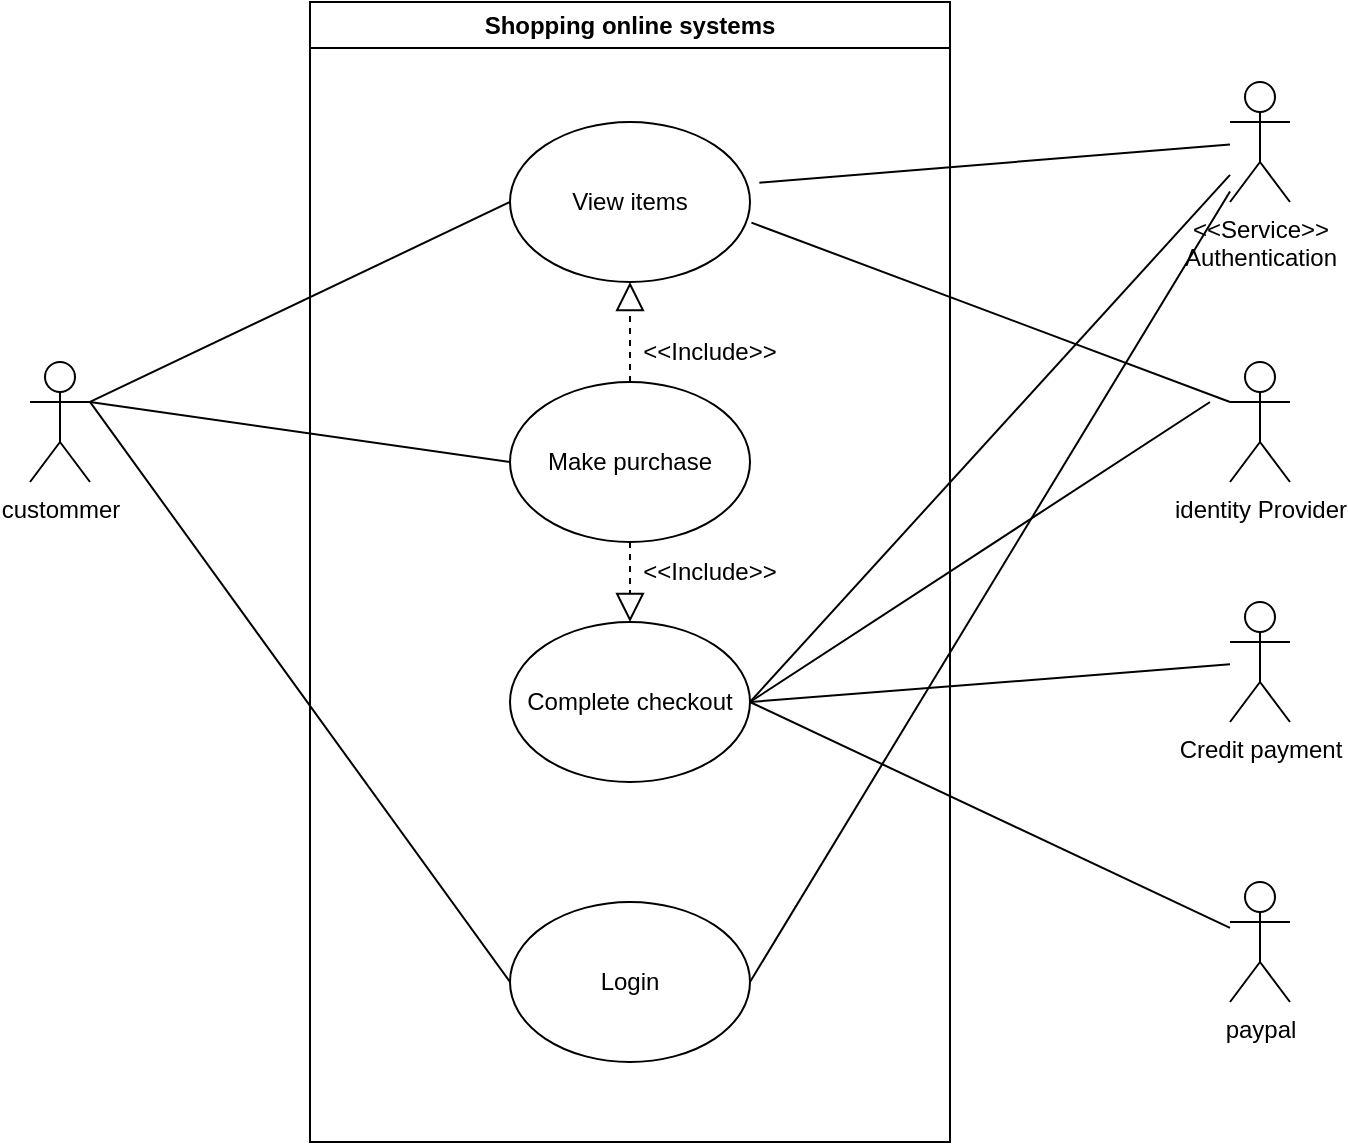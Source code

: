 <mxfile version="21.6.9" type="github">
  <diagram name="Page-1" id="C_pRfUuV6JwMzOE97BCT">
    <mxGraphModel dx="1848" dy="1001" grid="1" gridSize="10" guides="1" tooltips="1" connect="1" arrows="1" fold="1" page="1" pageScale="1" pageWidth="850" pageHeight="1100" math="0" shadow="0">
      <root>
        <mxCell id="0" />
        <mxCell id="1" parent="0" />
        <mxCell id="38NxsHS0VBdSX8bSXfe2-1" value="custommer&lt;br&gt;" style="shape=umlActor;verticalLabelPosition=bottom;verticalAlign=top;html=1;" vertex="1" parent="1">
          <mxGeometry x="90" y="250" width="30" height="60" as="geometry" />
        </mxCell>
        <mxCell id="38NxsHS0VBdSX8bSXfe2-8" value="Shopping online systems" style="swimlane;whiteSpace=wrap;html=1;" vertex="1" parent="1">
          <mxGeometry x="230" y="70" width="320" height="570" as="geometry" />
        </mxCell>
        <mxCell id="38NxsHS0VBdSX8bSXfe2-10" value="View items" style="ellipse;whiteSpace=wrap;html=1;" vertex="1" parent="38NxsHS0VBdSX8bSXfe2-8">
          <mxGeometry x="100" y="60" width="120" height="80" as="geometry" />
        </mxCell>
        <mxCell id="38NxsHS0VBdSX8bSXfe2-11" value="Make purchase" style="ellipse;whiteSpace=wrap;html=1;" vertex="1" parent="38NxsHS0VBdSX8bSXfe2-8">
          <mxGeometry x="100" y="190" width="120" height="80" as="geometry" />
        </mxCell>
        <mxCell id="38NxsHS0VBdSX8bSXfe2-12" value="Complete checkout" style="ellipse;whiteSpace=wrap;html=1;" vertex="1" parent="38NxsHS0VBdSX8bSXfe2-8">
          <mxGeometry x="100" y="310" width="120" height="80" as="geometry" />
        </mxCell>
        <mxCell id="38NxsHS0VBdSX8bSXfe2-13" value="Login" style="ellipse;whiteSpace=wrap;html=1;" vertex="1" parent="38NxsHS0VBdSX8bSXfe2-8">
          <mxGeometry x="100" y="450" width="120" height="80" as="geometry" />
        </mxCell>
        <mxCell id="38NxsHS0VBdSX8bSXfe2-25" value="" style="endArrow=block;dashed=1;endFill=0;endSize=12;html=1;rounded=0;entryX=0.5;entryY=1;entryDx=0;entryDy=0;exitX=0.5;exitY=0;exitDx=0;exitDy=0;" edge="1" parent="38NxsHS0VBdSX8bSXfe2-8" source="38NxsHS0VBdSX8bSXfe2-11" target="38NxsHS0VBdSX8bSXfe2-10">
          <mxGeometry width="160" relative="1" as="geometry">
            <mxPoint x="200" y="390" as="sourcePoint" />
            <mxPoint x="360" y="390" as="targetPoint" />
          </mxGeometry>
        </mxCell>
        <mxCell id="38NxsHS0VBdSX8bSXfe2-26" value="" style="endArrow=block;dashed=1;endFill=0;endSize=12;html=1;rounded=0;" edge="1" parent="38NxsHS0VBdSX8bSXfe2-8" source="38NxsHS0VBdSX8bSXfe2-11" target="38NxsHS0VBdSX8bSXfe2-12">
          <mxGeometry width="160" relative="1" as="geometry">
            <mxPoint x="200" y="390" as="sourcePoint" />
            <mxPoint x="360" y="390" as="targetPoint" />
          </mxGeometry>
        </mxCell>
        <mxCell id="38NxsHS0VBdSX8bSXfe2-27" value="&amp;lt;&amp;lt;Include&amp;gt;&amp;gt;&lt;br&gt;" style="text;html=1;strokeColor=none;fillColor=none;align=center;verticalAlign=middle;whiteSpace=wrap;rounded=0;" vertex="1" parent="38NxsHS0VBdSX8bSXfe2-8">
          <mxGeometry x="170" y="160" width="60" height="30" as="geometry" />
        </mxCell>
        <mxCell id="38NxsHS0VBdSX8bSXfe2-28" value="&amp;lt;&amp;lt;Include&amp;gt;&amp;gt;&lt;br&gt;" style="text;html=1;strokeColor=none;fillColor=none;align=center;verticalAlign=middle;whiteSpace=wrap;rounded=0;" vertex="1" parent="38NxsHS0VBdSX8bSXfe2-8">
          <mxGeometry x="170" y="270" width="60" height="30" as="geometry" />
        </mxCell>
        <mxCell id="38NxsHS0VBdSX8bSXfe2-14" value="&amp;lt;&amp;lt;Service&amp;gt;&amp;gt;&lt;br&gt;Authentication" style="shape=umlActor;verticalLabelPosition=bottom;verticalAlign=top;html=1;outlineConnect=0;" vertex="1" parent="1">
          <mxGeometry x="690" y="110" width="30" height="60" as="geometry" />
        </mxCell>
        <mxCell id="38NxsHS0VBdSX8bSXfe2-15" value="paypal&lt;br&gt;" style="shape=umlActor;verticalLabelPosition=bottom;verticalAlign=top;html=1;outlineConnect=0;" vertex="1" parent="1">
          <mxGeometry x="690" y="510" width="30" height="60" as="geometry" />
        </mxCell>
        <mxCell id="38NxsHS0VBdSX8bSXfe2-16" value="identity Provider&lt;br&gt;" style="shape=umlActor;verticalLabelPosition=bottom;verticalAlign=top;html=1;outlineConnect=0;" vertex="1" parent="1">
          <mxGeometry x="690" y="250" width="30" height="60" as="geometry" />
        </mxCell>
        <mxCell id="38NxsHS0VBdSX8bSXfe2-17" value="Credit payment&lt;br&gt;" style="shape=umlActor;verticalLabelPosition=bottom;verticalAlign=top;html=1;outlineConnect=0;" vertex="1" parent="1">
          <mxGeometry x="690" y="370" width="30" height="60" as="geometry" />
        </mxCell>
        <mxCell id="38NxsHS0VBdSX8bSXfe2-19" value="" style="endArrow=none;html=1;rounded=0;exitX=1;exitY=0.333;exitDx=0;exitDy=0;exitPerimeter=0;entryX=0;entryY=0.5;entryDx=0;entryDy=0;" edge="1" parent="1" source="38NxsHS0VBdSX8bSXfe2-1" target="38NxsHS0VBdSX8bSXfe2-11">
          <mxGeometry width="50" height="50" relative="1" as="geometry">
            <mxPoint x="230" y="340" as="sourcePoint" />
            <mxPoint x="320" y="300" as="targetPoint" />
          </mxGeometry>
        </mxCell>
        <mxCell id="38NxsHS0VBdSX8bSXfe2-21" value="" style="endArrow=none;html=1;rounded=0;exitX=1;exitY=0.333;exitDx=0;exitDy=0;exitPerimeter=0;entryX=0;entryY=0.5;entryDx=0;entryDy=0;" edge="1" parent="1" source="38NxsHS0VBdSX8bSXfe2-1" target="38NxsHS0VBdSX8bSXfe2-10">
          <mxGeometry width="50" height="50" relative="1" as="geometry">
            <mxPoint x="230" y="340" as="sourcePoint" />
            <mxPoint x="280" y="290" as="targetPoint" />
          </mxGeometry>
        </mxCell>
        <mxCell id="38NxsHS0VBdSX8bSXfe2-22" value="" style="endArrow=none;html=1;rounded=0;exitX=1;exitY=0.333;exitDx=0;exitDy=0;exitPerimeter=0;entryX=0;entryY=0.5;entryDx=0;entryDy=0;" edge="1" parent="1" source="38NxsHS0VBdSX8bSXfe2-1" target="38NxsHS0VBdSX8bSXfe2-13">
          <mxGeometry width="50" height="50" relative="1" as="geometry">
            <mxPoint x="230" y="340" as="sourcePoint" />
            <mxPoint x="280" y="290" as="targetPoint" />
          </mxGeometry>
        </mxCell>
        <mxCell id="38NxsHS0VBdSX8bSXfe2-23" value="" style="endArrow=none;html=1;rounded=0;entryX=1.006;entryY=0.629;entryDx=0;entryDy=0;entryPerimeter=0;exitX=0;exitY=0.333;exitDx=0;exitDy=0;exitPerimeter=0;" edge="1" parent="1" source="38NxsHS0VBdSX8bSXfe2-16" target="38NxsHS0VBdSX8bSXfe2-10">
          <mxGeometry width="50" height="50" relative="1" as="geometry">
            <mxPoint x="680" y="290" as="sourcePoint" />
            <mxPoint x="730" y="240" as="targetPoint" />
          </mxGeometry>
        </mxCell>
        <mxCell id="38NxsHS0VBdSX8bSXfe2-24" value="" style="endArrow=none;html=1;rounded=0;exitX=1;exitY=0.5;exitDx=0;exitDy=0;" edge="1" parent="1" source="38NxsHS0VBdSX8bSXfe2-12">
          <mxGeometry width="50" height="50" relative="1" as="geometry">
            <mxPoint x="680" y="290" as="sourcePoint" />
            <mxPoint x="680" y="270" as="targetPoint" />
          </mxGeometry>
        </mxCell>
        <mxCell id="38NxsHS0VBdSX8bSXfe2-30" value="" style="endArrow=none;html=1;rounded=0;exitX=1;exitY=0.5;exitDx=0;exitDy=0;" edge="1" parent="1" source="38NxsHS0VBdSX8bSXfe2-12" target="38NxsHS0VBdSX8bSXfe2-15">
          <mxGeometry width="50" height="50" relative="1" as="geometry">
            <mxPoint x="490" y="490" as="sourcePoint" />
            <mxPoint x="540" y="440" as="targetPoint" />
          </mxGeometry>
        </mxCell>
        <mxCell id="38NxsHS0VBdSX8bSXfe2-31" value="" style="endArrow=none;html=1;rounded=0;exitX=1;exitY=0.5;exitDx=0;exitDy=0;" edge="1" parent="1" source="38NxsHS0VBdSX8bSXfe2-12" target="38NxsHS0VBdSX8bSXfe2-14">
          <mxGeometry width="50" height="50" relative="1" as="geometry">
            <mxPoint x="490" y="490" as="sourcePoint" />
            <mxPoint x="540" y="440" as="targetPoint" />
          </mxGeometry>
        </mxCell>
        <mxCell id="38NxsHS0VBdSX8bSXfe2-32" value="" style="endArrow=none;html=1;rounded=0;exitX=1;exitY=0.5;exitDx=0;exitDy=0;" edge="1" parent="1" source="38NxsHS0VBdSX8bSXfe2-12" target="38NxsHS0VBdSX8bSXfe2-17">
          <mxGeometry width="50" height="50" relative="1" as="geometry">
            <mxPoint x="490" y="490" as="sourcePoint" />
            <mxPoint x="540" y="440" as="targetPoint" />
          </mxGeometry>
        </mxCell>
        <mxCell id="38NxsHS0VBdSX8bSXfe2-33" value="" style="endArrow=none;html=1;rounded=0;exitX=1.039;exitY=0.379;exitDx=0;exitDy=0;exitPerimeter=0;" edge="1" parent="1" source="38NxsHS0VBdSX8bSXfe2-10" target="38NxsHS0VBdSX8bSXfe2-14">
          <mxGeometry width="50" height="50" relative="1" as="geometry">
            <mxPoint x="490" y="490" as="sourcePoint" />
            <mxPoint x="540" y="440" as="targetPoint" />
          </mxGeometry>
        </mxCell>
        <mxCell id="38NxsHS0VBdSX8bSXfe2-34" value="" style="endArrow=none;html=1;rounded=0;exitX=1;exitY=0.5;exitDx=0;exitDy=0;" edge="1" parent="1" source="38NxsHS0VBdSX8bSXfe2-13" target="38NxsHS0VBdSX8bSXfe2-14">
          <mxGeometry width="50" height="50" relative="1" as="geometry">
            <mxPoint x="490" y="490" as="sourcePoint" />
            <mxPoint x="540" y="440" as="targetPoint" />
          </mxGeometry>
        </mxCell>
      </root>
    </mxGraphModel>
  </diagram>
</mxfile>

